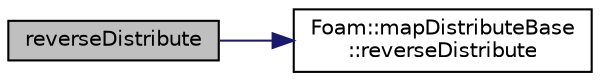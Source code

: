digraph "reverseDistribute"
{
  bgcolor="transparent";
  edge [fontname="Helvetica",fontsize="10",labelfontname="Helvetica",labelfontsize="10"];
  node [fontname="Helvetica",fontsize="10",shape=record];
  rankdir="LR";
  Node1 [label="reverseDistribute",height=0.2,width=0.4,color="black", fillcolor="grey75", style="filled" fontcolor="black"];
  Node1 -> Node2 [color="midnightblue",fontsize="10",style="solid",fontname="Helvetica"];
  Node2 [label="Foam::mapDistributeBase\l::reverseDistribute",height=0.2,width=0.4,color="black",URL="$classFoam_1_1mapDistributeBase.html#a9d229b360ea27c1bda4023a0296a0d51",tooltip="Reverse distribute data using default commsType. "];
}
